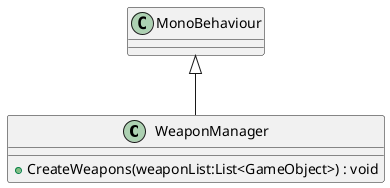 @startuml
class WeaponManager {
    + CreateWeapons(weaponList:List<GameObject>) : void
}
MonoBehaviour <|-- WeaponManager
@enduml
